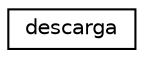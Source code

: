 digraph "Representación gráfica de la clase"
{
  edge [fontname="Helvetica",fontsize="10",labelfontname="Helvetica",labelfontsize="10"];
  node [fontname="Helvetica",fontsize="10",shape=record];
  rankdir="LR";
  Node0 [label="descarga",height=0.2,width=0.4,color="black", fillcolor="white", style="filled",URL="$classdescarga.html",tooltip="Clase descarga encargada de manejar la descarga de imagenes. "];
}
